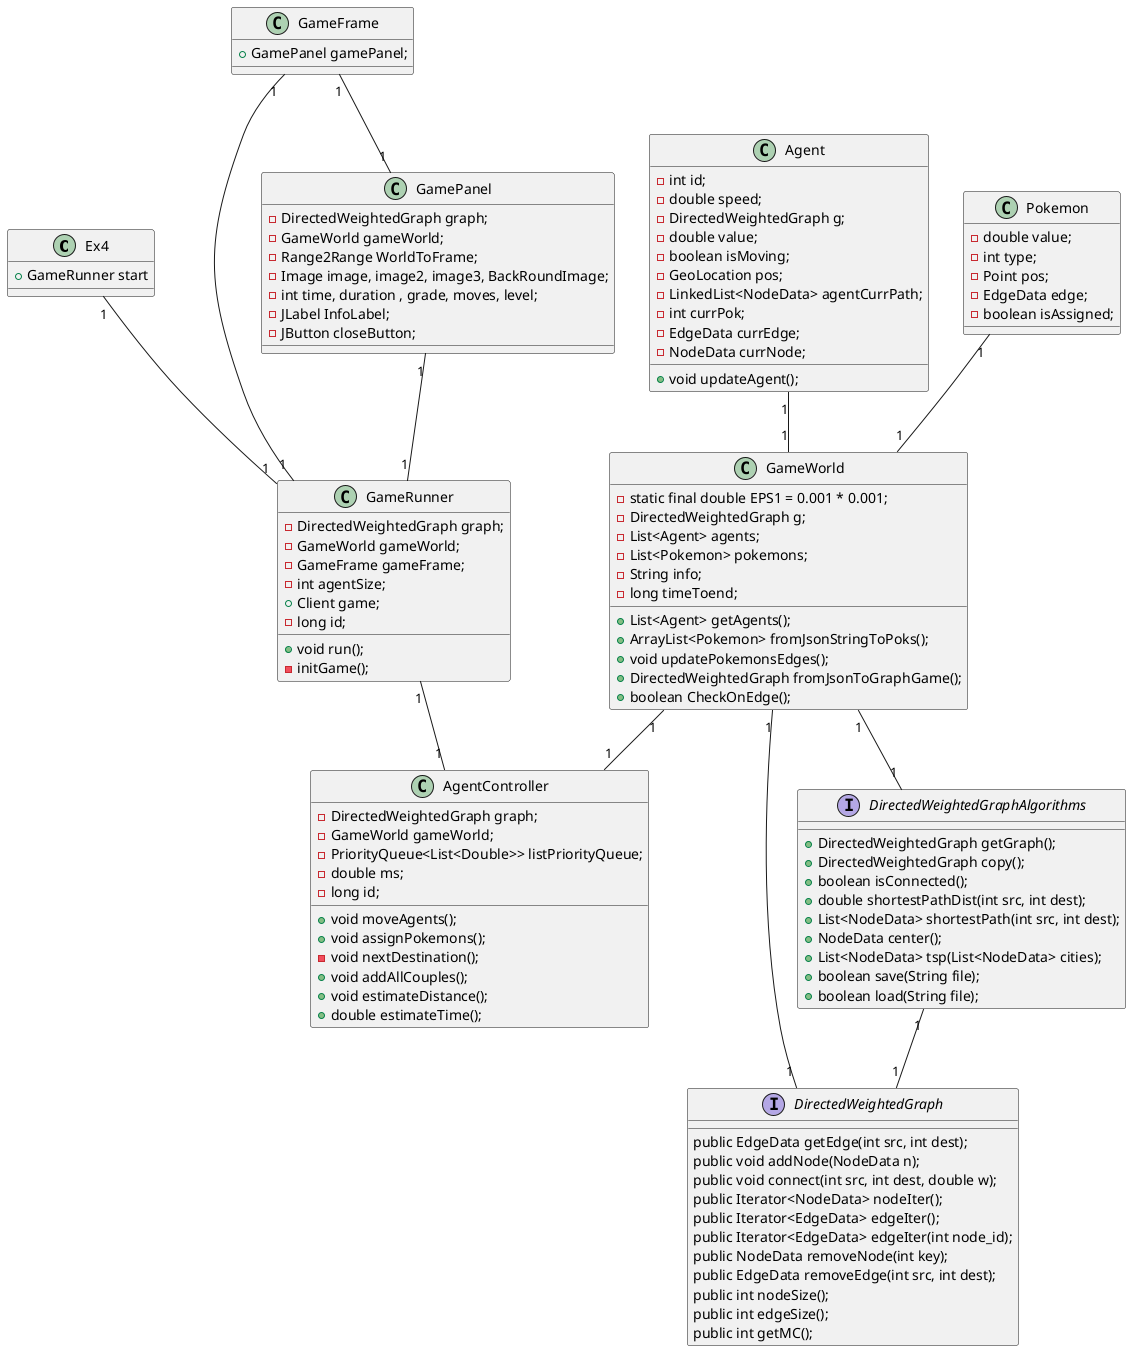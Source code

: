 @startuml
'https://plantuml.com/sequence-diagram


Ex4 "1" -- "1" GameRunner
class Ex4{
    +GameRunner start

}


class Agent{
      -int id;
      -double speed;
      - DirectedWeightedGraph g;
      - double value;
      - boolean isMoving;
      - GeoLocation pos;
      - LinkedList<NodeData> agentCurrPath;
      - int currPok;
      - EdgeData currEdge;
      - NodeData currNode;
      +void updateAgent();

}

class Pokemon{
    -double value;
    -int type;
    -Point pos;
    -EdgeData edge;
    -boolean isAssigned;
}


Agent  "1" -- "1"  GameWorld
Pokemon "1" -- "1" GameWorld
class GameWorld{
    -static final double EPS1 = 0.001 * 0.001;
    -DirectedWeightedGraph g;
    -List<Agent> agents;
    -List<Pokemon> pokemons;
    -String info;
    -long timeToend;
    +List<Agent> getAgents();
    +ArrayList<Pokemon> fromJsonStringToPoks();
    +void updatePokemonsEdges();
    +DirectedWeightedGraph fromJsonToGraphGame();
    +boolean CheckOnEdge();
}

GameWorld "1" -- "1" AgentController
class AgentController{
    - DirectedWeightedGraph graph;
    - GameWorld gameWorld;
    - PriorityQueue<List<Double>> listPriorityQueue;
    - double ms;
    - long id;
    + void moveAgents();
    + void assignPokemons();
    - void nextDestination();
    + void addAllCouples();
    + void estimateDistance();
    + double estimateTime();
}

GameRunner "1" -- "1" AgentController
class GameRunner{
    -  DirectedWeightedGraph graph;
    -  GameWorld gameWorld;
    -  GameFrame gameFrame;
    -  int agentSize;
    +  Client game;
    - long id;
    + void run();
    - initGame();
}

GamePanel "1" -- "1" GameRunner
GameFrame "1" -- "1" GameRunner
GameFrame "1" -- "1" GamePanel
class GameFrame{
   +GamePanel gamePanel;
}

class GamePanel{
    - DirectedWeightedGraph graph;
    - GameWorld gameWorld;
    - Range2Range WorldToFrame;
    - Image image, image2, image3, BackRoundImage;
    - int time, duration , grade, moves, level;
    - JLabel InfoLabel;
    - JButton closeButton;


}

GameWorld "1" -- "1" DirectedWeightedGraph

interface DirectedWeightedGraphAlgorithms{
    + DirectedWeightedGraph getGraph();
    + DirectedWeightedGraph copy();
    + boolean isConnected();
    + double shortestPathDist(int src, int dest);
    + List<NodeData> shortestPath(int src, int dest);
    + NodeData center();
    + List<NodeData> tsp(List<NodeData> cities);
    + boolean save(String file);
    + boolean load(String file);
}


DirectedWeightedGraphAlgorithms "1" -- "1" DirectedWeightedGraph
GameWorld "1" -- "1" DirectedWeightedGraphAlgorithms
interface DirectedWeightedGraph{
   	public EdgeData getEdge(int src, int dest);
   	public void addNode(NodeData n);
   	public void connect(int src, int dest, double w);
   	public Iterator<NodeData> nodeIter();
   	public Iterator<EdgeData> edgeIter();
   	public Iterator<EdgeData> edgeIter(int node_id);
   	public NodeData removeNode(int key);
   	public EdgeData removeEdge(int src, int dest);
   	public int nodeSize();
   	public int edgeSize();
   	public int getMC();
}



@enduml